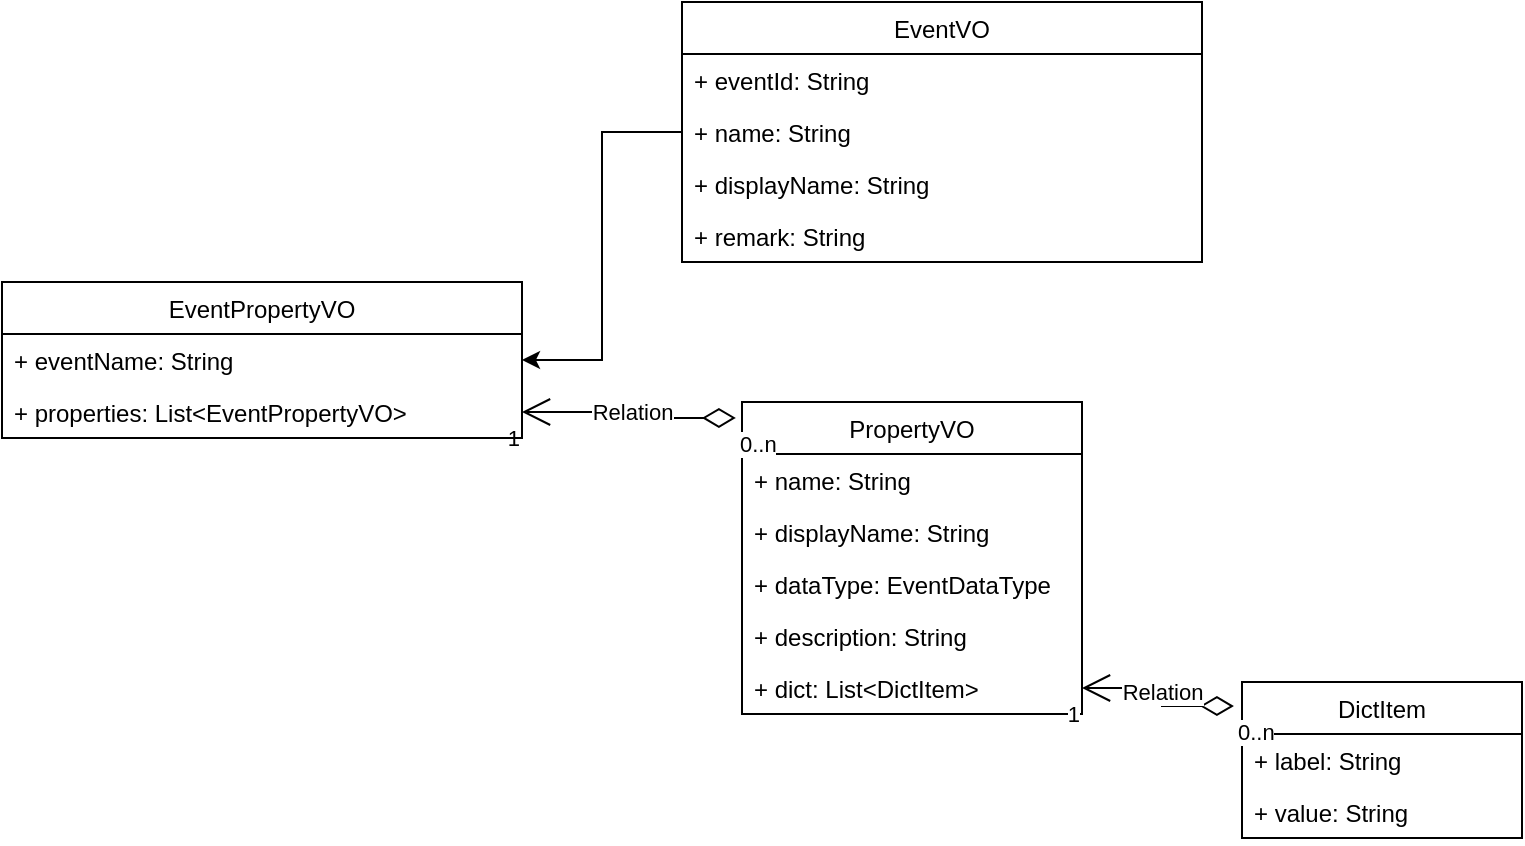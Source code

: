<mxfile version="20.5.3" type="github">
  <diagram id="gWt6pIym7gy1p8lXt8cm" name="第 1 页">
    <mxGraphModel dx="1426" dy="793" grid="1" gridSize="10" guides="1" tooltips="1" connect="1" arrows="1" fold="1" page="1" pageScale="1" pageWidth="3300" pageHeight="4681" math="0" shadow="0">
      <root>
        <mxCell id="0" />
        <mxCell id="1" parent="0" />
        <mxCell id="JXnPcaJbZQ8zEn4FI6pe-1" value="EventVO" style="swimlane;fontStyle=0;childLayout=stackLayout;horizontal=1;startSize=26;fillColor=none;horizontalStack=0;resizeParent=1;resizeParentMax=0;resizeLast=0;collapsible=1;marginBottom=0;" vertex="1" parent="1">
          <mxGeometry x="480" y="210" width="260" height="130" as="geometry">
            <mxRectangle x="170" y="140" width="90" height="30" as="alternateBounds" />
          </mxGeometry>
        </mxCell>
        <mxCell id="JXnPcaJbZQ8zEn4FI6pe-2" value="+ eventId: String" style="text;strokeColor=none;fillColor=none;align=left;verticalAlign=top;spacingLeft=4;spacingRight=4;overflow=hidden;rotatable=0;points=[[0,0.5],[1,0.5]];portConstraint=eastwest;" vertex="1" parent="JXnPcaJbZQ8zEn4FI6pe-1">
          <mxGeometry y="26" width="260" height="26" as="geometry" />
        </mxCell>
        <mxCell id="JXnPcaJbZQ8zEn4FI6pe-3" value="+ name: String" style="text;strokeColor=none;fillColor=none;align=left;verticalAlign=top;spacingLeft=4;spacingRight=4;overflow=hidden;rotatable=0;points=[[0,0.5],[1,0.5]];portConstraint=eastwest;" vertex="1" parent="JXnPcaJbZQ8zEn4FI6pe-1">
          <mxGeometry y="52" width="260" height="26" as="geometry" />
        </mxCell>
        <mxCell id="JXnPcaJbZQ8zEn4FI6pe-4" value="+ displayName: String" style="text;strokeColor=none;fillColor=none;align=left;verticalAlign=top;spacingLeft=4;spacingRight=4;overflow=hidden;rotatable=0;points=[[0,0.5],[1,0.5]];portConstraint=eastwest;" vertex="1" parent="JXnPcaJbZQ8zEn4FI6pe-1">
          <mxGeometry y="78" width="260" height="26" as="geometry" />
        </mxCell>
        <mxCell id="JXnPcaJbZQ8zEn4FI6pe-7" value="+ remark: String" style="text;strokeColor=none;fillColor=none;align=left;verticalAlign=top;spacingLeft=4;spacingRight=4;overflow=hidden;rotatable=0;points=[[0,0.5],[1,0.5]];portConstraint=eastwest;" vertex="1" parent="JXnPcaJbZQ8zEn4FI6pe-1">
          <mxGeometry y="104" width="260" height="26" as="geometry" />
        </mxCell>
        <mxCell id="JXnPcaJbZQ8zEn4FI6pe-8" value="PropertyVO" style="swimlane;fontStyle=0;childLayout=stackLayout;horizontal=1;startSize=26;fillColor=none;horizontalStack=0;resizeParent=1;resizeParentMax=0;resizeLast=0;collapsible=1;marginBottom=0;" vertex="1" parent="1">
          <mxGeometry x="510" y="410" width="170" height="156" as="geometry">
            <mxRectangle x="660" y="160" width="100" height="30" as="alternateBounds" />
          </mxGeometry>
        </mxCell>
        <mxCell id="JXnPcaJbZQ8zEn4FI6pe-9" value="+ name: String" style="text;strokeColor=none;fillColor=none;align=left;verticalAlign=top;spacingLeft=4;spacingRight=4;overflow=hidden;rotatable=0;points=[[0,0.5],[1,0.5]];portConstraint=eastwest;" vertex="1" parent="JXnPcaJbZQ8zEn4FI6pe-8">
          <mxGeometry y="26" width="170" height="26" as="geometry" />
        </mxCell>
        <mxCell id="JXnPcaJbZQ8zEn4FI6pe-10" value="+ displayName: String" style="text;strokeColor=none;fillColor=none;align=left;verticalAlign=top;spacingLeft=4;spacingRight=4;overflow=hidden;rotatable=0;points=[[0,0.5],[1,0.5]];portConstraint=eastwest;" vertex="1" parent="JXnPcaJbZQ8zEn4FI6pe-8">
          <mxGeometry y="52" width="170" height="26" as="geometry" />
        </mxCell>
        <mxCell id="JXnPcaJbZQ8zEn4FI6pe-11" value="+ dataType: EventDataType" style="text;strokeColor=none;fillColor=none;align=left;verticalAlign=top;spacingLeft=4;spacingRight=4;overflow=hidden;rotatable=0;points=[[0,0.5],[1,0.5]];portConstraint=eastwest;" vertex="1" parent="JXnPcaJbZQ8zEn4FI6pe-8">
          <mxGeometry y="78" width="170" height="26" as="geometry" />
        </mxCell>
        <mxCell id="JXnPcaJbZQ8zEn4FI6pe-13" value="+ description: String" style="text;strokeColor=none;fillColor=none;align=left;verticalAlign=top;spacingLeft=4;spacingRight=4;overflow=hidden;rotatable=0;points=[[0,0.5],[1,0.5]];portConstraint=eastwest;" vertex="1" parent="JXnPcaJbZQ8zEn4FI6pe-8">
          <mxGeometry y="104" width="170" height="26" as="geometry" />
        </mxCell>
        <mxCell id="JXnPcaJbZQ8zEn4FI6pe-12" value="+ dict: List&lt;DictItem&gt;" style="text;strokeColor=none;fillColor=none;align=left;verticalAlign=top;spacingLeft=4;spacingRight=4;overflow=hidden;rotatable=0;points=[[0,0.5],[1,0.5]];portConstraint=eastwest;" vertex="1" parent="JXnPcaJbZQ8zEn4FI6pe-8">
          <mxGeometry y="130" width="170" height="26" as="geometry" />
        </mxCell>
        <mxCell id="JXnPcaJbZQ8zEn4FI6pe-17" value="Relation" style="endArrow=open;html=1;endSize=12;startArrow=diamondThin;startSize=14;startFill=0;edgeStyle=orthogonalEdgeStyle;rounded=0;exitX=-0.018;exitY=0.051;exitDx=0;exitDy=0;exitPerimeter=0;" edge="1" parent="1" source="JXnPcaJbZQ8zEn4FI6pe-8" target="JXnPcaJbZQ8zEn4FI6pe-39">
          <mxGeometry relative="1" as="geometry">
            <mxPoint x="400" y="600" as="sourcePoint" />
            <mxPoint x="560" y="600" as="targetPoint" />
          </mxGeometry>
        </mxCell>
        <mxCell id="JXnPcaJbZQ8zEn4FI6pe-18" value="0..n" style="edgeLabel;resizable=0;html=1;align=left;verticalAlign=top;" connectable="0" vertex="1" parent="JXnPcaJbZQ8zEn4FI6pe-17">
          <mxGeometry x="-1" relative="1" as="geometry" />
        </mxCell>
        <mxCell id="JXnPcaJbZQ8zEn4FI6pe-19" value="1" style="edgeLabel;resizable=0;html=1;align=right;verticalAlign=top;" connectable="0" vertex="1" parent="JXnPcaJbZQ8zEn4FI6pe-17">
          <mxGeometry x="1" relative="1" as="geometry" />
        </mxCell>
        <mxCell id="JXnPcaJbZQ8zEn4FI6pe-27" value="DictItem" style="swimlane;fontStyle=0;childLayout=stackLayout;horizontal=1;startSize=26;fillColor=none;horizontalStack=0;resizeParent=1;resizeParentMax=0;resizeLast=0;collapsible=1;marginBottom=0;" vertex="1" parent="1">
          <mxGeometry x="760" y="550" width="140" height="78" as="geometry" />
        </mxCell>
        <mxCell id="JXnPcaJbZQ8zEn4FI6pe-28" value="+ label: String" style="text;strokeColor=none;fillColor=none;align=left;verticalAlign=top;spacingLeft=4;spacingRight=4;overflow=hidden;rotatable=0;points=[[0,0.5],[1,0.5]];portConstraint=eastwest;" vertex="1" parent="JXnPcaJbZQ8zEn4FI6pe-27">
          <mxGeometry y="26" width="140" height="26" as="geometry" />
        </mxCell>
        <mxCell id="JXnPcaJbZQ8zEn4FI6pe-29" value="+ value: String" style="text;strokeColor=none;fillColor=none;align=left;verticalAlign=top;spacingLeft=4;spacingRight=4;overflow=hidden;rotatable=0;points=[[0,0.5],[1,0.5]];portConstraint=eastwest;" vertex="1" parent="JXnPcaJbZQ8zEn4FI6pe-27">
          <mxGeometry y="52" width="140" height="26" as="geometry" />
        </mxCell>
        <mxCell id="JXnPcaJbZQ8zEn4FI6pe-31" value="Relation" style="endArrow=open;html=1;endSize=12;startArrow=diamondThin;startSize=14;startFill=0;edgeStyle=orthogonalEdgeStyle;rounded=0;entryX=1;entryY=0.5;entryDx=0;entryDy=0;exitX=-0.029;exitY=0.154;exitDx=0;exitDy=0;exitPerimeter=0;" edge="1" parent="1" source="JXnPcaJbZQ8zEn4FI6pe-27" target="JXnPcaJbZQ8zEn4FI6pe-12">
          <mxGeometry relative="1" as="geometry">
            <mxPoint x="850" y="500" as="sourcePoint" />
            <mxPoint x="1010" y="500" as="targetPoint" />
          </mxGeometry>
        </mxCell>
        <mxCell id="JXnPcaJbZQ8zEn4FI6pe-32" value="0..n" style="edgeLabel;resizable=0;html=1;align=left;verticalAlign=top;" connectable="0" vertex="1" parent="JXnPcaJbZQ8zEn4FI6pe-31">
          <mxGeometry x="-1" relative="1" as="geometry" />
        </mxCell>
        <mxCell id="JXnPcaJbZQ8zEn4FI6pe-33" value="1" style="edgeLabel;resizable=0;html=1;align=right;verticalAlign=top;" connectable="0" vertex="1" parent="JXnPcaJbZQ8zEn4FI6pe-31">
          <mxGeometry x="1" relative="1" as="geometry" />
        </mxCell>
        <mxCell id="JXnPcaJbZQ8zEn4FI6pe-34" value="EventPropertyVO" style="swimlane;fontStyle=0;childLayout=stackLayout;horizontal=1;startSize=26;fillColor=none;horizontalStack=0;resizeParent=1;resizeParentMax=0;resizeLast=0;collapsible=1;marginBottom=0;" vertex="1" parent="1">
          <mxGeometry x="140" y="350" width="260" height="78" as="geometry">
            <mxRectangle x="170" y="140" width="90" height="30" as="alternateBounds" />
          </mxGeometry>
        </mxCell>
        <mxCell id="JXnPcaJbZQ8zEn4FI6pe-36" value="+ eventName: String" style="text;strokeColor=none;fillColor=none;align=left;verticalAlign=top;spacingLeft=4;spacingRight=4;overflow=hidden;rotatable=0;points=[[0,0.5],[1,0.5]];portConstraint=eastwest;" vertex="1" parent="JXnPcaJbZQ8zEn4FI6pe-34">
          <mxGeometry y="26" width="260" height="26" as="geometry" />
        </mxCell>
        <mxCell id="JXnPcaJbZQ8zEn4FI6pe-39" value="+ properties: List&lt;EventPropertyVO&gt;" style="text;strokeColor=none;fillColor=none;align=left;verticalAlign=top;spacingLeft=4;spacingRight=4;overflow=hidden;rotatable=0;points=[[0,0.5],[1,0.5]];portConstraint=eastwest;" vertex="1" parent="JXnPcaJbZQ8zEn4FI6pe-34">
          <mxGeometry y="52" width="260" height="26" as="geometry" />
        </mxCell>
        <mxCell id="JXnPcaJbZQ8zEn4FI6pe-57" style="edgeStyle=orthogonalEdgeStyle;rounded=0;orthogonalLoop=1;jettySize=auto;html=1;entryX=1;entryY=0.5;entryDx=0;entryDy=0;" edge="1" parent="1" source="JXnPcaJbZQ8zEn4FI6pe-3" target="JXnPcaJbZQ8zEn4FI6pe-36">
          <mxGeometry relative="1" as="geometry" />
        </mxCell>
      </root>
    </mxGraphModel>
  </diagram>
</mxfile>
